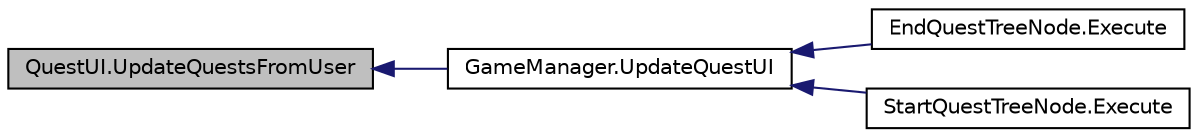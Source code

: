 digraph "QuestUI.UpdateQuestsFromUser"
{
  edge [fontname="Helvetica",fontsize="10",labelfontname="Helvetica",labelfontsize="10"];
  node [fontname="Helvetica",fontsize="10",shape=record];
  rankdir="LR";
  Node19 [label="QuestUI.UpdateQuestsFromUser",height=0.2,width=0.4,color="black", fillcolor="grey75", style="filled", fontcolor="black"];
  Node19 -> Node20 [dir="back",color="midnightblue",fontsize="10",style="solid",fontname="Helvetica"];
  Node20 [label="GameManager.UpdateQuestUI",height=0.2,width=0.4,color="black", fillcolor="white", style="filled",URL="$class_game_manager.html#ab9e592ef7b7cdb78f4c52b07f04260cc",tooltip="Calls for the QuestUI to update itself. "];
  Node20 -> Node21 [dir="back",color="midnightblue",fontsize="10",style="solid",fontname="Helvetica"];
  Node21 [label="EndQuestTreeNode.Execute",height=0.2,width=0.4,color="black", fillcolor="white", style="filled",URL="$class_end_quest_tree_node.html#a57d0f133809c90ec92ed5527a1d341e8",tooltip="When the node is reached, gives a list of rewards for the player "];
  Node20 -> Node22 [dir="back",color="midnightblue",fontsize="10",style="solid",fontname="Helvetica"];
  Node22 [label="StartQuestTreeNode.Execute",height=0.2,width=0.4,color="black", fillcolor="white", style="filled",URL="$class_start_quest_tree_node.html#a93806f03d6446985e872117ae22d7fb6",tooltip="When the node is reached, gives a list of rewards for the player "];
}
